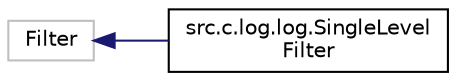 digraph "Graphical Class Hierarchy"
{
  edge [fontname="Helvetica",fontsize="10",labelfontname="Helvetica",labelfontsize="10"];
  node [fontname="Helvetica",fontsize="10",shape=record];
  rankdir="LR";
  Node1 [label="Filter",height=0.2,width=0.4,color="grey75", fillcolor="white", style="filled"];
  Node1 -> Node2 [dir="back",color="midnightblue",fontsize="10",style="solid",fontname="Helvetica"];
  Node2 [label="src.c.log.log.SingleLevel\lFilter",height=0.2,width=0.4,color="black", fillcolor="white", style="filled",URL="$classsrc_1_1c_1_1log_1_1log_1_1_single_level_filter.html"];
}
